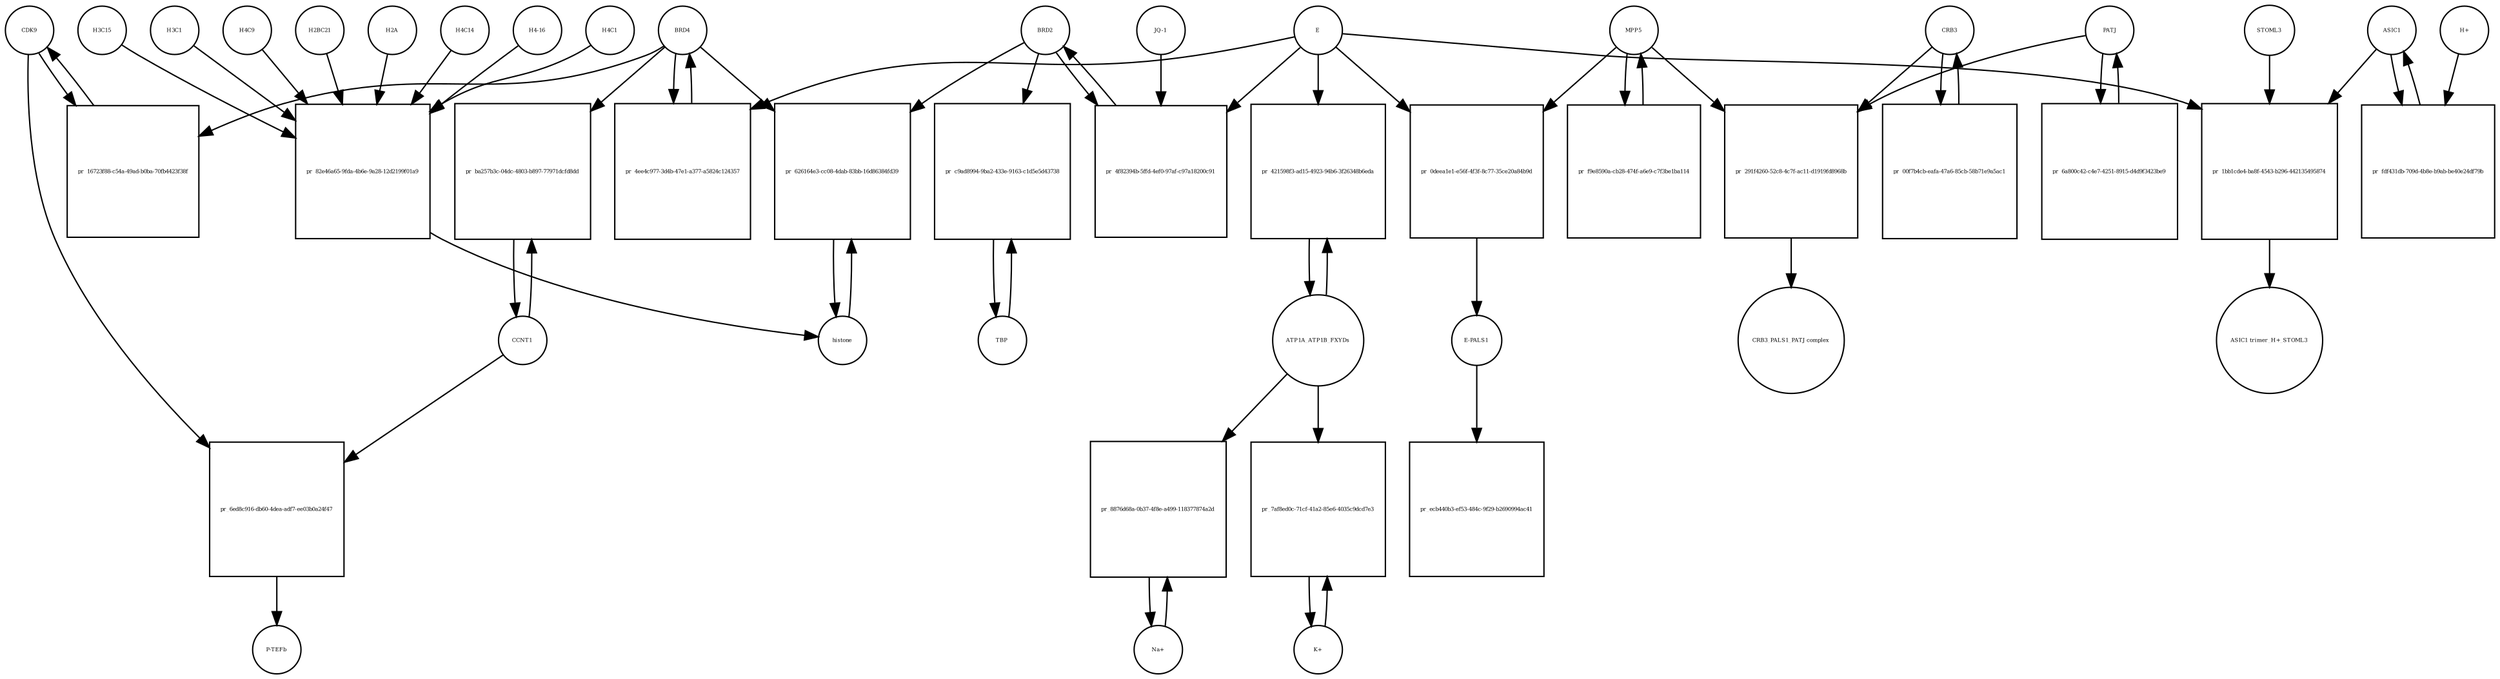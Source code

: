 strict digraph  {
CDK9 [annotation="", bipartite=0, cls=macromolecule, fontsize=4, label=CDK9, shape=circle];
"pr_16723f88-c54a-49ad-b0ba-70fb4423f38f" [annotation="", bipartite=1, cls=process, fontsize=4, label="pr_16723f88-c54a-49ad-b0ba-70fb4423f38f", shape=square];
BRD4 [annotation="", bipartite=0, cls=macromolecule, fontsize=4, label=BRD4, shape=circle];
CCNT1 [annotation="", bipartite=0, cls=macromolecule, fontsize=4, label=CCNT1, shape=circle];
"pr_ba257b3c-04dc-4803-b897-77971dcfd8dd" [annotation="", bipartite=1, cls=process, fontsize=4, label="pr_ba257b3c-04dc-4803-b897-77971dcfd8dd", shape=square];
histone [annotation="", bipartite=0, cls=complex, fontsize=4, label=histone, shape=circle];
"pr_626164e3-cc08-4dab-83bb-16d86384fd39" [annotation="", bipartite=1, cls=process, fontsize=4, label="pr_626164e3-cc08-4dab-83bb-16d86384fd39", shape=square];
BRD2 [annotation="", bipartite=0, cls=macromolecule, fontsize=4, label=BRD2, shape=circle];
"pr_4ee4c977-3d4b-47e1-a377-a5824c124357" [annotation="", bipartite=1, cls=process, fontsize=4, label="pr_4ee4c977-3d4b-47e1-a377-a5824c124357", shape=square];
E [annotation=urn_miriam_ncbiprotein_BCD58755, bipartite=0, cls=macromolecule, fontsize=4, label=E, shape=circle];
H4C14 [annotation="", bipartite=0, cls=macromolecule, fontsize=4, label=H4C14, shape=circle];
"pr_82e46a65-9fda-4b6e-9a28-12d2199f01a9" [annotation="", bipartite=1, cls=process, fontsize=4, label="pr_82e46a65-9fda-4b6e-9a28-12d2199f01a9", shape=square];
"H4-16" [annotation="", bipartite=0, cls=macromolecule, fontsize=4, label="H4-16", shape=circle];
H4C1 [annotation="", bipartite=0, cls=macromolecule, fontsize=4, label=H4C1, shape=circle];
H3C15 [annotation="", bipartite=0, cls=macromolecule, fontsize=4, label=H3C15, shape=circle];
H3C1 [annotation="", bipartite=0, cls=macromolecule, fontsize=4, label=H3C1, shape=circle];
H4C9 [annotation="", bipartite=0, cls=macromolecule, fontsize=4, label=H4C9, shape=circle];
H2BC21 [annotation="", bipartite=0, cls=macromolecule, fontsize=4, label=H2BC21, shape=circle];
H2A [annotation=urn_miriam_interpro_IPR002119, bipartite=0, cls=macromolecule, fontsize=4, label=H2A, shape=circle];
"pr_4f82394b-5ffd-4ef0-97af-c97a18200c91" [annotation="", bipartite=1, cls=process, fontsize=4, label="pr_4f82394b-5ffd-4ef0-97af-c97a18200c91", shape=square];
"JQ-1" [annotation="urn_miriam_pubchem.compound_46907787", bipartite=0, cls="simple chemical", fontsize=4, label="JQ-1", shape=circle];
TBP [annotation="", bipartite=0, cls=macromolecule, fontsize=4, label=TBP, shape=circle];
"pr_c9ad8994-9ba2-433e-9163-c1d5e5d43738" [annotation="", bipartite=1, cls=process, fontsize=4, label="pr_c9ad8994-9ba2-433e-9163-c1d5e5d43738", shape=square];
"pr_0deea1e1-e56f-4f3f-8c77-35ce20a84b9d" [annotation="", bipartite=1, cls=process, fontsize=4, label="pr_0deea1e1-e56f-4f3f-8c77-35ce20a84b9d", shape=square];
MPP5 [annotation="", bipartite=0, cls=macromolecule, fontsize=4, label=MPP5, shape=circle];
"E-PALS1" [annotation="", bipartite=0, cls=complex, fontsize=4, label="E-PALS1", shape=circle];
"pr_ecb440b3-ef53-484c-9f29-b2690994ac41" [annotation="", bipartite=1, cls=process, fontsize=4, label="pr_ecb440b3-ef53-484c-9f29-b2690994ac41", shape=square];
"pr_f9e8590a-cb28-474f-a6e9-c7f3be1ba114" [annotation="", bipartite=1, cls=process, fontsize=4, label="pr_f9e8590a-cb28-474f-a6e9-c7f3be1ba114", shape=square];
CRB3 [annotation="", bipartite=0, cls=macromolecule, fontsize=4, label=CRB3, shape=circle];
"pr_00f7b4cb-eafa-47a6-85cb-58b71e9a5ac1" [annotation="", bipartite=1, cls=process, fontsize=4, label="pr_00f7b4cb-eafa-47a6-85cb-58b71e9a5ac1", shape=square];
PATJ [annotation="", bipartite=0, cls=macromolecule, fontsize=4, label=PATJ, shape=circle];
"pr_6a800c42-c4e7-4251-8915-d4d9f3423be9" [annotation="", bipartite=1, cls=process, fontsize=4, label="pr_6a800c42-c4e7-4251-8915-d4d9f3423be9", shape=square];
ATP1A_ATP1B_FXYDs [annotation="", bipartite=0, cls=complex, fontsize=4, label=ATP1A_ATP1B_FXYDs, shape=circle];
"pr_421598f3-ad15-4923-94b6-3f26348b6eda" [annotation="", bipartite=1, cls=process, fontsize=4, label="pr_421598f3-ad15-4923-94b6-3f26348b6eda", shape=square];
ASIC1 [annotation="", bipartite=0, cls="macromolecule multimer", fontsize=4, label=ASIC1, shape=circle];
"pr_fdf431db-709d-4b8e-b9ab-be40e24df79b" [annotation="", bipartite=1, cls=process, fontsize=4, label="pr_fdf431db-709d-4b8e-b9ab-be40e24df79b", shape=square];
"H+" [annotation="", bipartite=0, cls="simple chemical", fontsize=4, label="H+", shape=circle];
"pr_1bb1cde4-ba8f-4543-b296-442135495874" [annotation="", bipartite=1, cls=process, fontsize=4, label="pr_1bb1cde4-ba8f-4543-b296-442135495874", shape=square];
STOML3 [annotation="", bipartite=0, cls=macromolecule, fontsize=4, label=STOML3, shape=circle];
"ASIC1 trimer_H+_STOML3" [annotation="", bipartite=0, cls=complex, fontsize=4, label="ASIC1 trimer_H+_STOML3", shape=circle];
"K+" [annotation="", bipartite=0, cls="simple chemical", fontsize=4, label="K+", shape=circle];
"pr_7af8ed0c-71cf-41a2-85e6-4035c9dcd7e3" [annotation="", bipartite=1, cls=process, fontsize=4, label="pr_7af8ed0c-71cf-41a2-85e6-4035c9dcd7e3", shape=square];
"Na+" [annotation="", bipartite=0, cls="simple chemical", fontsize=4, label="Na+", shape=circle];
"pr_8876d68a-0b37-4f8e-a499-118377874a2d" [annotation="", bipartite=1, cls=process, fontsize=4, label="pr_8876d68a-0b37-4f8e-a499-118377874a2d", shape=square];
"pr_6ed8c916-db60-4dea-adf7-ee03b0a24f47" [annotation="", bipartite=1, cls=process, fontsize=4, label="pr_6ed8c916-db60-4dea-adf7-ee03b0a24f47", shape=square];
"P-TEFb" [annotation="", bipartite=0, cls=complex, fontsize=4, label="P-TEFb", shape=circle];
"pr_291f4260-52c8-4c7f-ac11-d1919fd8968b" [annotation="", bipartite=1, cls=process, fontsize=4, label="pr_291f4260-52c8-4c7f-ac11-d1919fd8968b", shape=square];
"CRB3_PALS1_PATJ complex" [annotation="", bipartite=0, cls=complex, fontsize=4, label="CRB3_PALS1_PATJ complex", shape=circle];
CDK9 -> "pr_16723f88-c54a-49ad-b0ba-70fb4423f38f"  [annotation="", interaction_type=consumption];
CDK9 -> "pr_6ed8c916-db60-4dea-adf7-ee03b0a24f47"  [annotation="", interaction_type=consumption];
"pr_16723f88-c54a-49ad-b0ba-70fb4423f38f" -> CDK9  [annotation="", interaction_type=production];
BRD4 -> "pr_16723f88-c54a-49ad-b0ba-70fb4423f38f"  [annotation="urn_miriam_doi_10.18632%2Foncotarget.18583|urn_miriam_doi_10.1016%2Fj.molcel.2005.06.027", interaction_type=catalysis];
BRD4 -> "pr_ba257b3c-04dc-4803-b897-77971dcfd8dd"  [annotation="urn_miriam_doi_10.1016%2Fj.molcel.2005.06.027", interaction_type=catalysis];
BRD4 -> "pr_626164e3-cc08-4dab-83bb-16d86384fd39"  [annotation="urn_miriam_doi_10.1038%2Fnsmb.3228.|urn_miriam_doi_10.1016%2Fj.molcel.2008.01.018", interaction_type=catalysis];
BRD4 -> "pr_4ee4c977-3d4b-47e1-a377-a5824c124357"  [annotation="", interaction_type=consumption];
CCNT1 -> "pr_ba257b3c-04dc-4803-b897-77971dcfd8dd"  [annotation="", interaction_type=consumption];
CCNT1 -> "pr_6ed8c916-db60-4dea-adf7-ee03b0a24f47"  [annotation="", interaction_type=consumption];
"pr_ba257b3c-04dc-4803-b897-77971dcfd8dd" -> CCNT1  [annotation="", interaction_type=production];
histone -> "pr_626164e3-cc08-4dab-83bb-16d86384fd39"  [annotation="", interaction_type=consumption];
"pr_626164e3-cc08-4dab-83bb-16d86384fd39" -> histone  [annotation="", interaction_type=production];
BRD2 -> "pr_626164e3-cc08-4dab-83bb-16d86384fd39"  [annotation="urn_miriam_doi_10.1038%2Fnsmb.3228.|urn_miriam_doi_10.1016%2Fj.molcel.2008.01.018", interaction_type=catalysis];
BRD2 -> "pr_4f82394b-5ffd-4ef0-97af-c97a18200c91"  [annotation="", interaction_type=consumption];
BRD2 -> "pr_c9ad8994-9ba2-433e-9163-c1d5e5d43738"  [annotation="urn_miriam_doi_10.1007%2Fs11010-006-9223-6", interaction_type=catalysis];
"pr_4ee4c977-3d4b-47e1-a377-a5824c124357" -> BRD4  [annotation="", interaction_type=production];
E -> "pr_4ee4c977-3d4b-47e1-a377-a5824c124357"  [annotation="urn_miriam_doi_10.1038%2Fs41586-020-2286-9", interaction_type=inhibition];
E -> "pr_4f82394b-5ffd-4ef0-97af-c97a18200c91"  [annotation="urn_miriam_doi_10.1038%2Fs41586-020-2286-9|urn_miriam_doi_10.1080%2F15592294.2018.1469891", interaction_type=inhibition];
E -> "pr_0deea1e1-e56f-4f3f-8c77-35ce20a84b9d"  [annotation="", interaction_type=consumption];
E -> "pr_421598f3-ad15-4923-94b6-3f26348b6eda"  [annotation=urn_miriam_pubmed_21524776, interaction_type=inhibition];
E -> "pr_1bb1cde4-ba8f-4543-b296-442135495874"  [annotation=urn_miriam_pubmed_21524776, interaction_type=inhibition];
H4C14 -> "pr_82e46a65-9fda-4b6e-9a28-12d2199f01a9"  [annotation="", interaction_type=consumption];
"pr_82e46a65-9fda-4b6e-9a28-12d2199f01a9" -> histone  [annotation="", interaction_type=production];
"H4-16" -> "pr_82e46a65-9fda-4b6e-9a28-12d2199f01a9"  [annotation="", interaction_type=consumption];
H4C1 -> "pr_82e46a65-9fda-4b6e-9a28-12d2199f01a9"  [annotation="", interaction_type=consumption];
H3C15 -> "pr_82e46a65-9fda-4b6e-9a28-12d2199f01a9"  [annotation="", interaction_type=consumption];
H3C1 -> "pr_82e46a65-9fda-4b6e-9a28-12d2199f01a9"  [annotation="", interaction_type=consumption];
H4C9 -> "pr_82e46a65-9fda-4b6e-9a28-12d2199f01a9"  [annotation="", interaction_type=consumption];
H2BC21 -> "pr_82e46a65-9fda-4b6e-9a28-12d2199f01a9"  [annotation="", interaction_type=consumption];
H2A -> "pr_82e46a65-9fda-4b6e-9a28-12d2199f01a9"  [annotation="", interaction_type=consumption];
"pr_4f82394b-5ffd-4ef0-97af-c97a18200c91" -> BRD2  [annotation="", interaction_type=production];
"JQ-1" -> "pr_4f82394b-5ffd-4ef0-97af-c97a18200c91"  [annotation="urn_miriam_doi_10.1038%2Fs41586-020-2286-9|urn_miriam_doi_10.1080%2F15592294.2018.1469891", interaction_type=inhibition];
TBP -> "pr_c9ad8994-9ba2-433e-9163-c1d5e5d43738"  [annotation="", interaction_type=consumption];
"pr_c9ad8994-9ba2-433e-9163-c1d5e5d43738" -> TBP  [annotation="", interaction_type=production];
"pr_0deea1e1-e56f-4f3f-8c77-35ce20a84b9d" -> "E-PALS1"  [annotation="", interaction_type=production];
MPP5 -> "pr_0deea1e1-e56f-4f3f-8c77-35ce20a84b9d"  [annotation="", interaction_type=consumption];
MPP5 -> "pr_f9e8590a-cb28-474f-a6e9-c7f3be1ba114"  [annotation="", interaction_type=consumption];
MPP5 -> "pr_291f4260-52c8-4c7f-ac11-d1919fd8968b"  [annotation="", interaction_type=consumption];
"E-PALS1" -> "pr_ecb440b3-ef53-484c-9f29-b2690994ac41"  [annotation="", interaction_type=consumption];
"pr_f9e8590a-cb28-474f-a6e9-c7f3be1ba114" -> MPP5  [annotation="", interaction_type=production];
CRB3 -> "pr_00f7b4cb-eafa-47a6-85cb-58b71e9a5ac1"  [annotation="", interaction_type=consumption];
CRB3 -> "pr_291f4260-52c8-4c7f-ac11-d1919fd8968b"  [annotation="", interaction_type=consumption];
"pr_00f7b4cb-eafa-47a6-85cb-58b71e9a5ac1" -> CRB3  [annotation="", interaction_type=production];
PATJ -> "pr_6a800c42-c4e7-4251-8915-d4d9f3423be9"  [annotation="", interaction_type=consumption];
PATJ -> "pr_291f4260-52c8-4c7f-ac11-d1919fd8968b"  [annotation="", interaction_type=consumption];
"pr_6a800c42-c4e7-4251-8915-d4d9f3423be9" -> PATJ  [annotation="", interaction_type=production];
ATP1A_ATP1B_FXYDs -> "pr_421598f3-ad15-4923-94b6-3f26348b6eda"  [annotation="", interaction_type=consumption];
ATP1A_ATP1B_FXYDs -> "pr_7af8ed0c-71cf-41a2-85e6-4035c9dcd7e3"  [annotation=urn_miriam_pubmed_21524776, interaction_type="necessary stimulation"];
ATP1A_ATP1B_FXYDs -> "pr_8876d68a-0b37-4f8e-a499-118377874a2d"  [annotation=urn_miriam_pubmed_21524776, interaction_type="necessary stimulation"];
"pr_421598f3-ad15-4923-94b6-3f26348b6eda" -> ATP1A_ATP1B_FXYDs  [annotation="", interaction_type=production];
ASIC1 -> "pr_fdf431db-709d-4b8e-b9ab-be40e24df79b"  [annotation="", interaction_type=consumption];
ASIC1 -> "pr_1bb1cde4-ba8f-4543-b296-442135495874"  [annotation="", interaction_type=consumption];
"pr_fdf431db-709d-4b8e-b9ab-be40e24df79b" -> ASIC1  [annotation="", interaction_type=production];
"H+" -> "pr_fdf431db-709d-4b8e-b9ab-be40e24df79b"  [annotation="", interaction_type=consumption];
"pr_1bb1cde4-ba8f-4543-b296-442135495874" -> "ASIC1 trimer_H+_STOML3"  [annotation="", interaction_type=production];
STOML3 -> "pr_1bb1cde4-ba8f-4543-b296-442135495874"  [annotation="", interaction_type=consumption];
"K+" -> "pr_7af8ed0c-71cf-41a2-85e6-4035c9dcd7e3"  [annotation="", interaction_type=consumption];
"pr_7af8ed0c-71cf-41a2-85e6-4035c9dcd7e3" -> "K+"  [annotation="", interaction_type=production];
"Na+" -> "pr_8876d68a-0b37-4f8e-a499-118377874a2d"  [annotation="", interaction_type=consumption];
"pr_8876d68a-0b37-4f8e-a499-118377874a2d" -> "Na+"  [annotation="", interaction_type=production];
"pr_6ed8c916-db60-4dea-adf7-ee03b0a24f47" -> "P-TEFb"  [annotation="", interaction_type=production];
"pr_291f4260-52c8-4c7f-ac11-d1919fd8968b" -> "CRB3_PALS1_PATJ complex"  [annotation="", interaction_type=production];
}
